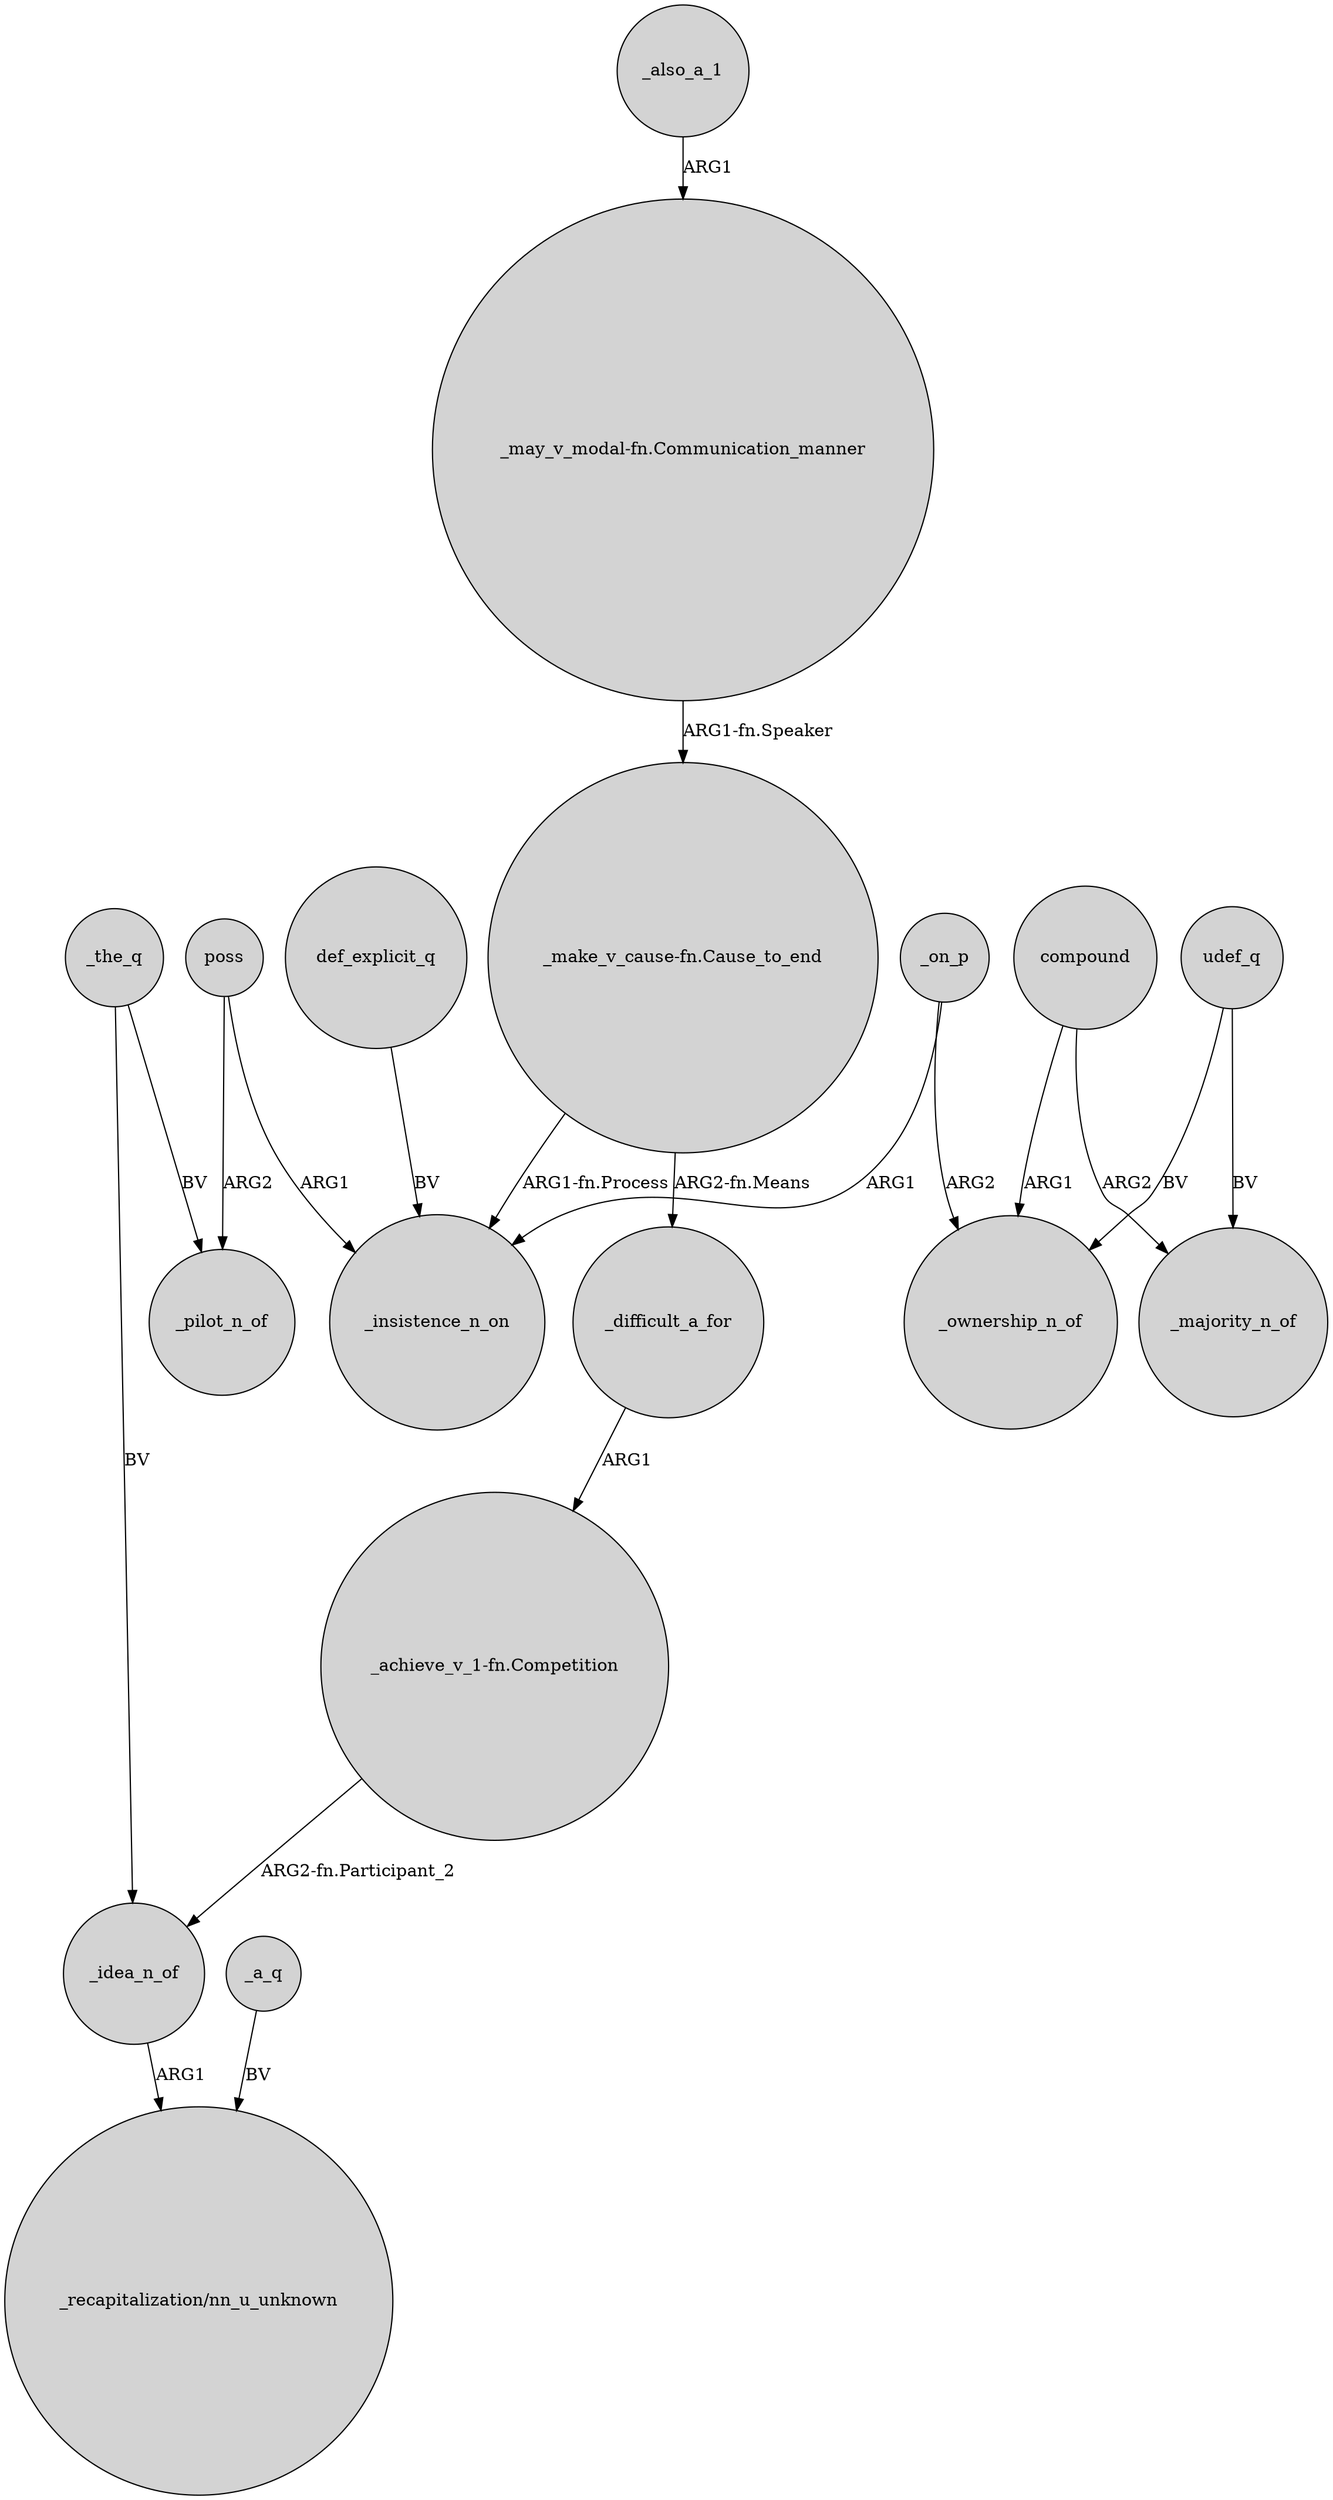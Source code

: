 digraph {
	node [shape=circle style=filled]
	poss -> _pilot_n_of [label=ARG2]
	"_make_v_cause-fn.Cause_to_end" -> _insistence_n_on [label="ARG1-fn.Process"]
	compound -> _ownership_n_of [label=ARG1]
	def_explicit_q -> _insistence_n_on [label=BV]
	_the_q -> _idea_n_of [label=BV]
	poss -> _insistence_n_on [label=ARG1]
	_difficult_a_for -> "_achieve_v_1-fn.Competition" [label=ARG1]
	_a_q -> "_recapitalization/nn_u_unknown" [label=BV]
	_idea_n_of -> "_recapitalization/nn_u_unknown" [label=ARG1]
	udef_q -> _ownership_n_of [label=BV]
	_on_p -> _ownership_n_of [label=ARG2]
	_the_q -> _pilot_n_of [label=BV]
	"_may_v_modal-fn.Communication_manner" -> "_make_v_cause-fn.Cause_to_end" [label="ARG1-fn.Speaker"]
	"_make_v_cause-fn.Cause_to_end" -> _difficult_a_for [label="ARG2-fn.Means"]
	"_achieve_v_1-fn.Competition" -> _idea_n_of [label="ARG2-fn.Participant_2"]
	compound -> _majority_n_of [label=ARG2]
	udef_q -> _majority_n_of [label=BV]
	_on_p -> _insistence_n_on [label=ARG1]
	_also_a_1 -> "_may_v_modal-fn.Communication_manner" [label=ARG1]
}
